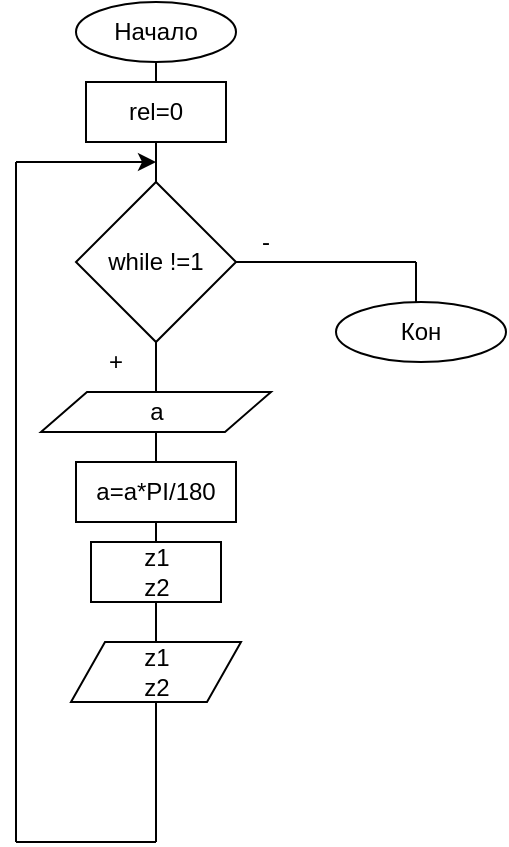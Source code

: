 <mxfile pages="1" version="11.2.8" type="github"><diagram id="xx8iOJgTDjhgSI_TKX0w" name="Page-1"><mxGraphModel dx="786" dy="562" grid="0" gridSize="10" guides="1" tooltips="1" connect="1" arrows="1" fold="1" page="1" pageScale="1" pageWidth="827" pageHeight="1169" math="0" shadow="0"><root><mxCell id="0"/><mxCell id="1" parent="0"/><mxCell id="z9Y9qx2afpuWzHiDzqJq-1" value="Начало" style="ellipse;whiteSpace=wrap;html=1;" vertex="1" parent="1"><mxGeometry x="270" y="60" width="80" height="30" as="geometry"/></mxCell><mxCell id="z9Y9qx2afpuWzHiDzqJq-2" value="" style="endArrow=none;html=1;entryX=0.5;entryY=1;entryDx=0;entryDy=0;" edge="1" parent="1" target="z9Y9qx2afpuWzHiDzqJq-1"><mxGeometry width="50" height="50" relative="1" as="geometry"><mxPoint x="310" y="100" as="sourcePoint"/><mxPoint x="320" y="110" as="targetPoint"/></mxGeometry></mxCell><mxCell id="z9Y9qx2afpuWzHiDzqJq-6" value="rel=0" style="rounded=0;whiteSpace=wrap;html=1;" vertex="1" parent="1"><mxGeometry x="275" y="100" width="70" height="30" as="geometry"/></mxCell><mxCell id="z9Y9qx2afpuWzHiDzqJq-7" value="while !=1" style="rhombus;whiteSpace=wrap;html=1;" vertex="1" parent="1"><mxGeometry x="270" y="150" width="80" height="80" as="geometry"/></mxCell><mxCell id="z9Y9qx2afpuWzHiDzqJq-8" value="" style="endArrow=none;html=1;entryX=0.5;entryY=1;entryDx=0;entryDy=0;exitX=0.5;exitY=0;exitDx=0;exitDy=0;" edge="1" parent="1" source="z9Y9qx2afpuWzHiDzqJq-7" target="z9Y9qx2afpuWzHiDzqJq-6"><mxGeometry width="50" height="50" relative="1" as="geometry"><mxPoint x="270" y="300" as="sourcePoint"/><mxPoint x="320" y="250" as="targetPoint"/></mxGeometry></mxCell><mxCell id="z9Y9qx2afpuWzHiDzqJq-10" value="" style="endArrow=none;html=1;entryX=1;entryY=0.5;entryDx=0;entryDy=0;" edge="1" parent="1" target="z9Y9qx2afpuWzHiDzqJq-7"><mxGeometry width="50" height="50" relative="1" as="geometry"><mxPoint x="440" y="190" as="sourcePoint"/><mxPoint x="200" y="290" as="targetPoint"/></mxGeometry></mxCell><mxCell id="z9Y9qx2afpuWzHiDzqJq-11" value="+" style="text;html=1;strokeColor=none;fillColor=none;align=center;verticalAlign=middle;whiteSpace=wrap;rounded=0;" vertex="1" parent="1"><mxGeometry x="270" y="230" width="40" height="20" as="geometry"/></mxCell><mxCell id="z9Y9qx2afpuWzHiDzqJq-12" value="-" style="text;html=1;strokeColor=none;fillColor=none;align=center;verticalAlign=middle;whiteSpace=wrap;rounded=0;" vertex="1" parent="1"><mxGeometry x="345" y="170" width="40" height="20" as="geometry"/></mxCell><mxCell id="z9Y9qx2afpuWzHiDzqJq-14" value="a" style="shape=parallelogram;perimeter=parallelogramPerimeter;whiteSpace=wrap;html=1;" vertex="1" parent="1"><mxGeometry x="252.5" y="255" width="115" height="20" as="geometry"/></mxCell><mxCell id="z9Y9qx2afpuWzHiDzqJq-18" value="z1&lt;br&gt;z2" style="rounded=0;whiteSpace=wrap;html=1;" vertex="1" parent="1"><mxGeometry x="277.5" y="330" width="65" height="30" as="geometry"/></mxCell><mxCell id="z9Y9qx2afpuWzHiDzqJq-19" value="" style="endArrow=none;html=1;entryX=0.5;entryY=1;entryDx=0;entryDy=0;exitX=0.5;exitY=0;exitDx=0;exitDy=0;" edge="1" parent="1" source="z9Y9qx2afpuWzHiDzqJq-18" target="z9Y9qx2afpuWzHiDzqJq-14"><mxGeometry width="50" height="50" relative="1" as="geometry"><mxPoint x="205" y="505" as="sourcePoint"/><mxPoint x="255" y="455" as="targetPoint"/></mxGeometry></mxCell><mxCell id="z9Y9qx2afpuWzHiDzqJq-20" value="z1&lt;br&gt;z2" style="shape=parallelogram;perimeter=parallelogramPerimeter;whiteSpace=wrap;html=1;" vertex="1" parent="1"><mxGeometry x="267.5" y="380" width="85" height="30" as="geometry"/></mxCell><mxCell id="z9Y9qx2afpuWzHiDzqJq-21" value="" style="endArrow=none;html=1;entryX=0.5;entryY=1;entryDx=0;entryDy=0;exitX=0.5;exitY=0;exitDx=0;exitDy=0;" edge="1" parent="1" source="z9Y9qx2afpuWzHiDzqJq-20" target="z9Y9qx2afpuWzHiDzqJq-18"><mxGeometry width="50" height="50" relative="1" as="geometry"><mxPoint x="215" y="555" as="sourcePoint"/><mxPoint x="265" y="505" as="targetPoint"/></mxGeometry></mxCell><mxCell id="z9Y9qx2afpuWzHiDzqJq-25" value="a=a*PI/180" style="rounded=0;whiteSpace=wrap;html=1;" vertex="1" parent="1"><mxGeometry x="270" y="290" width="80" height="30" as="geometry"/></mxCell><mxCell id="z9Y9qx2afpuWzHiDzqJq-27" value="" style="endArrow=none;html=1;entryX=0.5;entryY=1;entryDx=0;entryDy=0;exitX=0.5;exitY=0;exitDx=0;exitDy=0;" edge="1" parent="1" source="z9Y9qx2afpuWzHiDzqJq-14" target="z9Y9qx2afpuWzHiDzqJq-7"><mxGeometry width="50" height="50" relative="1" as="geometry"><mxPoint x="120" y="340" as="sourcePoint"/><mxPoint x="170" y="290" as="targetPoint"/></mxGeometry></mxCell><mxCell id="z9Y9qx2afpuWzHiDzqJq-28" value="" style="endArrow=none;html=1;entryX=0.5;entryY=1;entryDx=0;entryDy=0;" edge="1" parent="1" target="z9Y9qx2afpuWzHiDzqJq-20"><mxGeometry width="50" height="50" relative="1" as="geometry"><mxPoint x="310" y="480" as="sourcePoint"/><mxPoint x="240" y="510" as="targetPoint"/></mxGeometry></mxCell><mxCell id="z9Y9qx2afpuWzHiDzqJq-29" value="" style="endArrow=none;html=1;" edge="1" parent="1"><mxGeometry width="50" height="50" relative="1" as="geometry"><mxPoint x="240" y="480" as="sourcePoint"/><mxPoint x="310" y="480" as="targetPoint"/></mxGeometry></mxCell><mxCell id="z9Y9qx2afpuWzHiDzqJq-30" value="" style="endArrow=none;html=1;" edge="1" parent="1"><mxGeometry width="50" height="50" relative="1" as="geometry"><mxPoint x="240" y="480" as="sourcePoint"/><mxPoint x="240" y="140" as="targetPoint"/></mxGeometry></mxCell><mxCell id="z9Y9qx2afpuWzHiDzqJq-32" value="" style="endArrow=classic;html=1;" edge="1" parent="1"><mxGeometry width="50" height="50" relative="1" as="geometry"><mxPoint x="240" y="140" as="sourcePoint"/><mxPoint x="310" y="140" as="targetPoint"/></mxGeometry></mxCell><mxCell id="z9Y9qx2afpuWzHiDzqJq-33" value="" style="endArrow=none;html=1;" edge="1" parent="1"><mxGeometry width="50" height="50" relative="1" as="geometry"><mxPoint x="440" y="210" as="sourcePoint"/><mxPoint x="440" y="190" as="targetPoint"/></mxGeometry></mxCell><mxCell id="z9Y9qx2afpuWzHiDzqJq-35" value="Кон" style="ellipse;whiteSpace=wrap;html=1;" vertex="1" parent="1"><mxGeometry x="400" y="210" width="85" height="30" as="geometry"/></mxCell></root></mxGraphModel></diagram></mxfile>